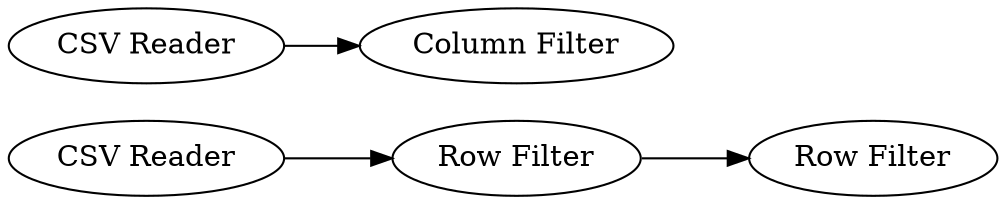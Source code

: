digraph {
	2 -> 3
	1 -> 2
	4 -> 5
	5 [label="Column Filter"]
	1 [label="CSV Reader"]
	4 [label="CSV Reader"]
	3 [label="Row Filter"]
	2 [label="Row Filter"]
	rankdir=LR
}
